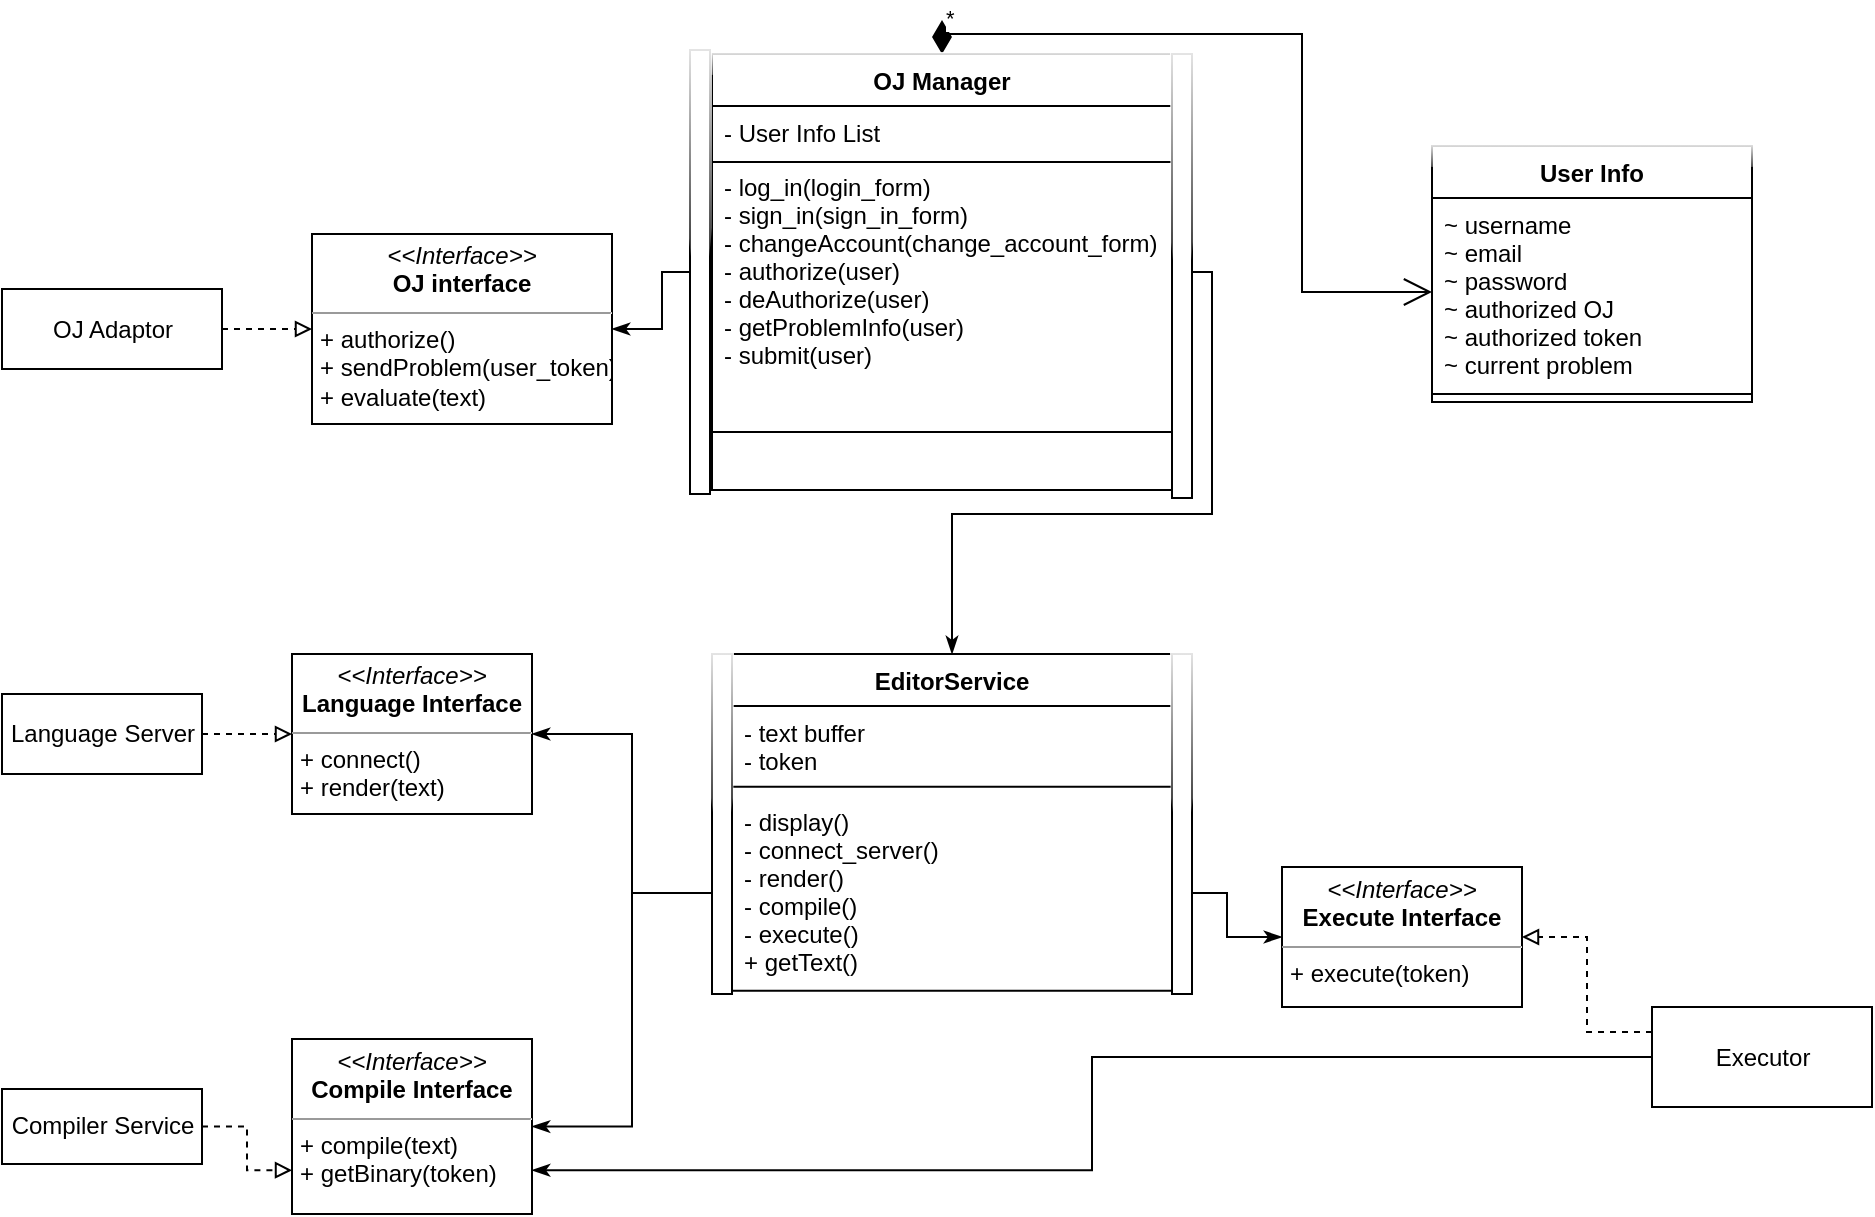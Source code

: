 <mxfile version="15.7.3" type="github">
  <diagram name="Page-1" id="c4acf3e9-155e-7222-9cf6-157b1a14988f">
    <mxGraphModel dx="1888" dy="579" grid="1" gridSize="10" guides="1" tooltips="1" connect="1" arrows="1" fold="1" page="1" pageScale="1" pageWidth="850" pageHeight="1100" background="none" math="0" shadow="0">
      <root>
        <mxCell id="0" />
        <mxCell id="1" parent="0" />
        <mxCell id="tVSR4F9iazNKwAi776XE-34" style="edgeStyle=orthogonalEdgeStyle;rounded=0;orthogonalLoop=1;jettySize=auto;html=1;exitX=1;exitY=0.5;exitDx=0;exitDy=0;entryX=0;entryY=0.75;entryDx=0;entryDy=0;dashed=1;endArrow=block;endFill=0;" parent="1" source="tVSR4F9iazNKwAi776XE-21" target="tVSR4F9iazNKwAi776XE-29" edge="1">
          <mxGeometry relative="1" as="geometry" />
        </mxCell>
        <mxCell id="tVSR4F9iazNKwAi776XE-21" value="Compiler Service" style="html=1;" parent="1" vertex="1">
          <mxGeometry x="-475" y="597.5" width="100" height="37.5" as="geometry" />
        </mxCell>
        <mxCell id="tVSR4F9iazNKwAi776XE-35" style="edgeStyle=orthogonalEdgeStyle;rounded=0;orthogonalLoop=1;jettySize=auto;html=1;exitX=0;exitY=0.25;exitDx=0;exitDy=0;entryX=1;entryY=0.5;entryDx=0;entryDy=0;dashed=1;endArrow=block;endFill=0;" parent="1" source="tVSR4F9iazNKwAi776XE-22" target="tVSR4F9iazNKwAi776XE-27" edge="1">
          <mxGeometry relative="1" as="geometry" />
        </mxCell>
        <mxCell id="tVSR4F9iazNKwAi776XE-59" style="edgeStyle=orthogonalEdgeStyle;rounded=0;orthogonalLoop=1;jettySize=auto;html=1;entryX=1;entryY=0.75;entryDx=0;entryDy=0;endArrow=classicThin;endFill=1;" parent="1" source="tVSR4F9iazNKwAi776XE-22" target="tVSR4F9iazNKwAi776XE-29" edge="1">
          <mxGeometry relative="1" as="geometry" />
        </mxCell>
        <mxCell id="tVSR4F9iazNKwAi776XE-22" value="Executor" style="html=1;" parent="1" vertex="1">
          <mxGeometry x="350" y="556.5" width="110" height="50" as="geometry" />
        </mxCell>
        <mxCell id="tVSR4F9iazNKwAi776XE-32" style="edgeStyle=orthogonalEdgeStyle;rounded=0;orthogonalLoop=1;jettySize=auto;html=1;exitX=1;exitY=0.5;exitDx=0;exitDy=0;endArrow=block;endFill=0;dashed=1;entryX=0;entryY=0.5;entryDx=0;entryDy=0;" parent="1" source="tVSR4F9iazNKwAi776XE-24" target="tVSR4F9iazNKwAi776XE-26" edge="1">
          <mxGeometry relative="1" as="geometry">
            <mxPoint x="-360" y="410" as="targetPoint" />
            <Array as="points">
              <mxPoint x="-360" y="420" />
              <mxPoint x="-360" y="420" />
            </Array>
          </mxGeometry>
        </mxCell>
        <mxCell id="tVSR4F9iazNKwAi776XE-24" value="Language Server" style="html=1;" parent="1" vertex="1">
          <mxGeometry x="-475" y="400" width="100" height="40" as="geometry" />
        </mxCell>
        <mxCell id="tVSR4F9iazNKwAi776XE-37" style="edgeStyle=orthogonalEdgeStyle;rounded=0;orthogonalLoop=1;jettySize=auto;html=1;exitX=1;exitY=0.5;exitDx=0;exitDy=0;dashed=1;endArrow=block;endFill=0;" parent="1" source="tVSR4F9iazNKwAi776XE-25" target="tVSR4F9iazNKwAi776XE-30" edge="1">
          <mxGeometry relative="1" as="geometry" />
        </mxCell>
        <mxCell id="tVSR4F9iazNKwAi776XE-25" value="OJ Adaptor" style="html=1;" parent="1" vertex="1">
          <mxGeometry x="-475" y="197.5" width="110" height="40" as="geometry" />
        </mxCell>
        <mxCell id="tVSR4F9iazNKwAi776XE-26" value="&lt;p style=&quot;margin: 0px ; margin-top: 4px ; text-align: center&quot;&gt;&lt;i&gt;&amp;lt;&amp;lt;Interface&amp;gt;&amp;gt;&lt;/i&gt;&lt;br&gt;&lt;b&gt;Language Interface&lt;/b&gt;&lt;/p&gt;&lt;hr size=&quot;1&quot;&gt;&lt;p style=&quot;margin: 0px ; margin-left: 4px&quot;&gt;+ connect()&lt;/p&gt;&lt;p style=&quot;margin: 0px ; margin-left: 4px&quot;&gt;+ render(text)&lt;/p&gt;" style="verticalAlign=top;align=left;overflow=fill;fontSize=12;fontFamily=Helvetica;html=1;" parent="1" vertex="1">
          <mxGeometry x="-330" y="380" width="120" height="80" as="geometry" />
        </mxCell>
        <mxCell id="tVSR4F9iazNKwAi776XE-27" value="&lt;p style=&quot;margin: 0px ; margin-top: 4px ; text-align: center&quot;&gt;&lt;i&gt;&amp;lt;&amp;lt;Interface&amp;gt;&amp;gt;&lt;/i&gt;&lt;br&gt;&lt;b&gt;Execute Interface&lt;/b&gt;&lt;/p&gt;&lt;hr size=&quot;1&quot;&gt;&lt;p style=&quot;margin: 0px ; margin-left: 4px&quot;&gt;+ execute(token)&lt;/p&gt;" style="verticalAlign=top;align=left;overflow=fill;fontSize=12;fontFamily=Helvetica;html=1;" parent="1" vertex="1">
          <mxGeometry x="165" y="486.5" width="120" height="70" as="geometry" />
        </mxCell>
        <mxCell id="tVSR4F9iazNKwAi776XE-29" value="&lt;p style=&quot;margin: 0px ; margin-top: 4px ; text-align: center&quot;&gt;&lt;i&gt;&amp;lt;&amp;lt;Interface&amp;gt;&amp;gt;&lt;/i&gt;&lt;br&gt;&lt;b&gt;Compile Interface&lt;/b&gt;&lt;/p&gt;&lt;hr size=&quot;1&quot;&gt;&lt;p style=&quot;margin: 0px ; margin-left: 4px&quot;&gt;+ compile(text)&lt;/p&gt;&lt;p style=&quot;margin: 0px ; margin-left: 4px&quot;&gt;+ getBinary(token)&lt;/p&gt;" style="verticalAlign=top;align=left;overflow=fill;fontSize=12;fontFamily=Helvetica;html=1;" parent="1" vertex="1">
          <mxGeometry x="-330" y="572.5" width="120" height="87.5" as="geometry" />
        </mxCell>
        <mxCell id="tVSR4F9iazNKwAi776XE-30" value="&lt;p style=&quot;margin: 0px ; margin-top: 4px ; text-align: center&quot;&gt;&lt;i&gt;&amp;lt;&amp;lt;Interface&amp;gt;&amp;gt;&lt;/i&gt;&lt;br&gt;&lt;b&gt;OJ interface&lt;/b&gt;&lt;/p&gt;&lt;hr size=&quot;1&quot;&gt;&lt;p style=&quot;margin: 0px ; margin-left: 4px&quot;&gt;+ authorize()&lt;/p&gt;&lt;p style=&quot;margin: 0px ; margin-left: 4px&quot;&gt;+ sendProblem(user_token)&lt;/p&gt;&lt;p style=&quot;margin: 0px ; margin-left: 4px&quot;&gt;+ evaluate(text)&lt;/p&gt;" style="verticalAlign=top;align=left;overflow=fill;fontSize=12;fontFamily=Helvetica;html=1;" parent="1" vertex="1">
          <mxGeometry x="-320" y="170" width="150" height="95" as="geometry" />
        </mxCell>
        <mxCell id="tVSR4F9iazNKwAi776XE-40" style="edgeStyle=orthogonalEdgeStyle;rounded=0;orthogonalLoop=1;jettySize=auto;html=1;exitX=0;exitY=0.5;exitDx=0;exitDy=0;endArrow=classicThin;endFill=1;" parent="1" source="tVSR4F9iazNKwAi776XE-8" target="tVSR4F9iazNKwAi776XE-26" edge="1">
          <mxGeometry relative="1" as="geometry" />
        </mxCell>
        <mxCell id="tVSR4F9iazNKwAi776XE-41" style="edgeStyle=orthogonalEdgeStyle;rounded=0;orthogonalLoop=1;jettySize=auto;html=1;exitX=0;exitY=0.5;exitDx=0;exitDy=0;endArrow=classicThin;endFill=1;entryX=1;entryY=0.5;entryDx=0;entryDy=0;" parent="1" source="tVSR4F9iazNKwAi776XE-8" target="tVSR4F9iazNKwAi776XE-29" edge="1">
          <mxGeometry relative="1" as="geometry">
            <mxPoint x="-210" y="395.5" as="targetPoint" />
          </mxGeometry>
        </mxCell>
        <mxCell id="tVSR4F9iazNKwAi776XE-43" style="edgeStyle=orthogonalEdgeStyle;rounded=0;orthogonalLoop=1;jettySize=auto;html=1;exitX=1;exitY=0.5;exitDx=0;exitDy=0;entryX=0;entryY=0.5;entryDx=0;entryDy=0;endArrow=classicThin;endFill=1;" parent="1" source="tVSR4F9iazNKwAi776XE-8" target="tVSR4F9iazNKwAi776XE-27" edge="1">
          <mxGeometry relative="1" as="geometry" />
        </mxCell>
        <mxCell id="tVSR4F9iazNKwAi776XE-44" style="edgeStyle=orthogonalEdgeStyle;rounded=0;orthogonalLoop=1;jettySize=auto;html=1;exitX=0;exitY=0.5;exitDx=0;exitDy=0;entryX=1;entryY=0.5;entryDx=0;entryDy=0;endArrow=classicThin;endFill=1;" parent="1" source="tVSR4F9iazNKwAi776XE-16" target="tVSR4F9iazNKwAi776XE-30" edge="1">
          <mxGeometry relative="1" as="geometry" />
        </mxCell>
        <mxCell id="tVSR4F9iazNKwAi776XE-50" value="User Info" style="swimlane;fontStyle=1;align=center;verticalAlign=top;childLayout=stackLayout;horizontal=1;startSize=26;horizontalStack=0;resizeParent=1;resizeParentMax=0;resizeLast=0;collapsible=1;marginBottom=0;glass=1;" parent="1" vertex="1">
          <mxGeometry x="240" y="126" width="160" height="128" as="geometry" />
        </mxCell>
        <mxCell id="tVSR4F9iazNKwAi776XE-51" value="~ username&#xa;~ email&#xa;~ password&#xa;~ authorized OJ&#xa;~ authorized token&#xa;~ current problem" style="text;strokeColor=none;fillColor=none;align=left;verticalAlign=top;spacingLeft=4;spacingRight=4;overflow=hidden;rotatable=0;points=[[0,0.5],[1,0.5]];portConstraint=eastwest;glass=1;" parent="tVSR4F9iazNKwAi776XE-50" vertex="1">
          <mxGeometry y="26" width="160" height="94" as="geometry" />
        </mxCell>
        <mxCell id="tVSR4F9iazNKwAi776XE-52" value="" style="line;strokeWidth=1;fillColor=none;align=left;verticalAlign=middle;spacingTop=-1;spacingLeft=3;spacingRight=3;rotatable=0;labelPosition=right;points=[];portConstraint=eastwest;glass=1;" parent="tVSR4F9iazNKwAi776XE-50" vertex="1">
          <mxGeometry y="120" width="160" height="8" as="geometry" />
        </mxCell>
        <mxCell id="tVSR4F9iazNKwAi776XE-55" value="*" style="endArrow=open;html=1;endSize=12;startArrow=diamondThin;startSize=14;startFill=1;edgeStyle=orthogonalEdgeStyle;align=left;verticalAlign=bottom;rounded=0;entryX=0;entryY=0.5;entryDx=0;entryDy=0;exitX=0.5;exitY=0;exitDx=0;exitDy=0;" parent="1" source="tVSR4F9iazNKwAi776XE-13" target="tVSR4F9iazNKwAi776XE-51" edge="1">
          <mxGeometry x="-0.952" relative="1" as="geometry">
            <mxPoint x="30" y="230" as="sourcePoint" />
            <mxPoint x="190" y="230" as="targetPoint" />
            <mxPoint as="offset" />
          </mxGeometry>
        </mxCell>
        <mxCell id="tVSR4F9iazNKwAi776XE-56" style="edgeStyle=orthogonalEdgeStyle;rounded=0;orthogonalLoop=1;jettySize=auto;html=1;exitX=1;exitY=0.5;exitDx=0;exitDy=0;endArrow=classicThin;endFill=1;" parent="1" source="tVSR4F9iazNKwAi776XE-16" target="tVSR4F9iazNKwAi776XE-5" edge="1">
          <mxGeometry relative="1" as="geometry" />
        </mxCell>
        <mxCell id="tVSR4F9iazNKwAi776XE-71" value="" style="group" parent="1" vertex="1" connectable="0">
          <mxGeometry x="-120" y="380" width="240" height="170" as="geometry" />
        </mxCell>
        <mxCell id="tVSR4F9iazNKwAi776XE-5" value="EditorService" style="swimlane;fontStyle=1;align=center;verticalAlign=top;childLayout=stackLayout;horizontal=1;startSize=26;horizontalStack=0;resizeParent=1;resizeParentMax=0;resizeLast=0;collapsible=1;marginBottom=0;" parent="tVSR4F9iazNKwAi776XE-71" vertex="1">
          <mxGeometry x="10" width="220" height="168.375" as="geometry" />
        </mxCell>
        <mxCell id="tVSR4F9iazNKwAi776XE-6" value="- text buffer&#xa;- token" style="text;strokeColor=none;fillColor=none;align=left;verticalAlign=top;spacingLeft=4;spacingRight=4;overflow=hidden;rotatable=0;points=[[0,0.5],[1,0.5]];portConstraint=eastwest;" parent="tVSR4F9iazNKwAi776XE-5" vertex="1">
          <mxGeometry y="26" width="220" height="36.125" as="geometry" />
        </mxCell>
        <mxCell id="tVSR4F9iazNKwAi776XE-7" value="" style="line;strokeWidth=1;fillColor=none;align=left;verticalAlign=middle;spacingTop=-1;spacingLeft=3;spacingRight=3;rotatable=0;labelPosition=right;points=[];portConstraint=eastwest;" parent="tVSR4F9iazNKwAi776XE-5" vertex="1">
          <mxGeometry y="62.125" width="220" height="8.5" as="geometry" />
        </mxCell>
        <mxCell id="tVSR4F9iazNKwAi776XE-8" value="- display()&#xa;- connect_server()&#xa;- render()&#xa;- compile()&#xa;- execute()&#xa;+ getText()" style="text;strokeColor=none;fillColor=none;align=left;verticalAlign=top;spacingLeft=4;spacingRight=4;overflow=hidden;rotatable=0;points=[[0,0.5],[1,0.5]];portConstraint=eastwest;" parent="tVSR4F9iazNKwAi776XE-5" vertex="1">
          <mxGeometry y="70.625" width="220" height="97.75" as="geometry" />
        </mxCell>
        <mxCell id="tVSR4F9iazNKwAi776XE-69" value="" style="html=1;points=[];perimeter=orthogonalPerimeter;glass=1;verticalAlign=middle;" parent="tVSR4F9iazNKwAi776XE-71" vertex="1">
          <mxGeometry width="10" height="170" as="geometry" />
        </mxCell>
        <mxCell id="tVSR4F9iazNKwAi776XE-70" value="" style="html=1;points=[];perimeter=orthogonalPerimeter;glass=1;verticalAlign=middle;" parent="tVSR4F9iazNKwAi776XE-71" vertex="1">
          <mxGeometry x="230" width="10" height="170" as="geometry" />
        </mxCell>
        <mxCell id="tVSR4F9iazNKwAi776XE-75" value="" style="group" parent="1" vertex="1" connectable="0">
          <mxGeometry x="-131" y="78" width="251" height="224" as="geometry" />
        </mxCell>
        <mxCell id="tVSR4F9iazNKwAi776XE-13" value="OJ Manager" style="swimlane;fontStyle=1;align=center;verticalAlign=top;childLayout=stackLayout;horizontal=1;startSize=26;horizontalStack=0;resizeParent=1;resizeParentMax=0;resizeLast=0;collapsible=1;marginBottom=0;glass=1;" parent="tVSR4F9iazNKwAi776XE-75" vertex="1">
          <mxGeometry x="11" y="2" width="230" height="218" as="geometry" />
        </mxCell>
        <mxCell id="tVSR4F9iazNKwAi776XE-14" value="- User Info List  " style="text;strokeColor=none;fillColor=none;align=left;verticalAlign=top;spacingLeft=4;spacingRight=4;overflow=hidden;rotatable=0;points=[[0,0.5],[1,0.5]];portConstraint=eastwest;" parent="tVSR4F9iazNKwAi776XE-13" vertex="1">
          <mxGeometry y="26" width="230" height="24" as="geometry" />
        </mxCell>
        <mxCell id="tVSR4F9iazNKwAi776XE-15" value="" style="line;strokeWidth=1;fillColor=none;align=left;verticalAlign=middle;spacingTop=-1;spacingLeft=3;spacingRight=3;rotatable=0;labelPosition=right;points=[];portConstraint=eastwest;" parent="tVSR4F9iazNKwAi776XE-13" vertex="1">
          <mxGeometry y="50" width="230" height="8" as="geometry" />
        </mxCell>
        <mxCell id="tVSR4F9iazNKwAi776XE-16" value="- log_in(login_form)&#xa;- sign_in(sign_in_form)&#xa;- changeAccount(change_account_form)&#xa;- authorize(user)&#xa;- deAuthorize(user)&#xa;- getProblemInfo(user)&#xa;- submit(user)&#xa;- display()" style="text;strokeColor=none;fillColor=none;align=left;verticalAlign=middle;spacingLeft=4;spacingRight=4;overflow=hidden;rotatable=0;points=[[0,0.5],[1,0.5]];portConstraint=eastwest;" parent="tVSR4F9iazNKwAi776XE-13" vertex="1">
          <mxGeometry y="58" width="230" height="102" as="geometry" />
        </mxCell>
        <mxCell id="tVSR4F9iazNKwAi776XE-60" value="" style="line;strokeWidth=1;fillColor=none;align=left;verticalAlign=middle;spacingTop=-1;spacingLeft=3;spacingRight=3;rotatable=0;labelPosition=right;points=[];portConstraint=eastwest;glass=1;" parent="tVSR4F9iazNKwAi776XE-13" vertex="1">
          <mxGeometry y="160" width="230" height="58" as="geometry" />
        </mxCell>
        <mxCell id="tVSR4F9iazNKwAi776XE-72" value="" style="html=1;points=[];perimeter=orthogonalPerimeter;glass=1;verticalAlign=middle;" parent="tVSR4F9iazNKwAi776XE-75" vertex="1">
          <mxGeometry width="10" height="222" as="geometry" />
        </mxCell>
        <mxCell id="tVSR4F9iazNKwAi776XE-73" value="" style="html=1;points=[];perimeter=orthogonalPerimeter;glass=1;verticalAlign=middle;" parent="tVSR4F9iazNKwAi776XE-75" vertex="1">
          <mxGeometry x="241" y="2" width="10" height="222" as="geometry" />
        </mxCell>
      </root>
    </mxGraphModel>
  </diagram>
</mxfile>
